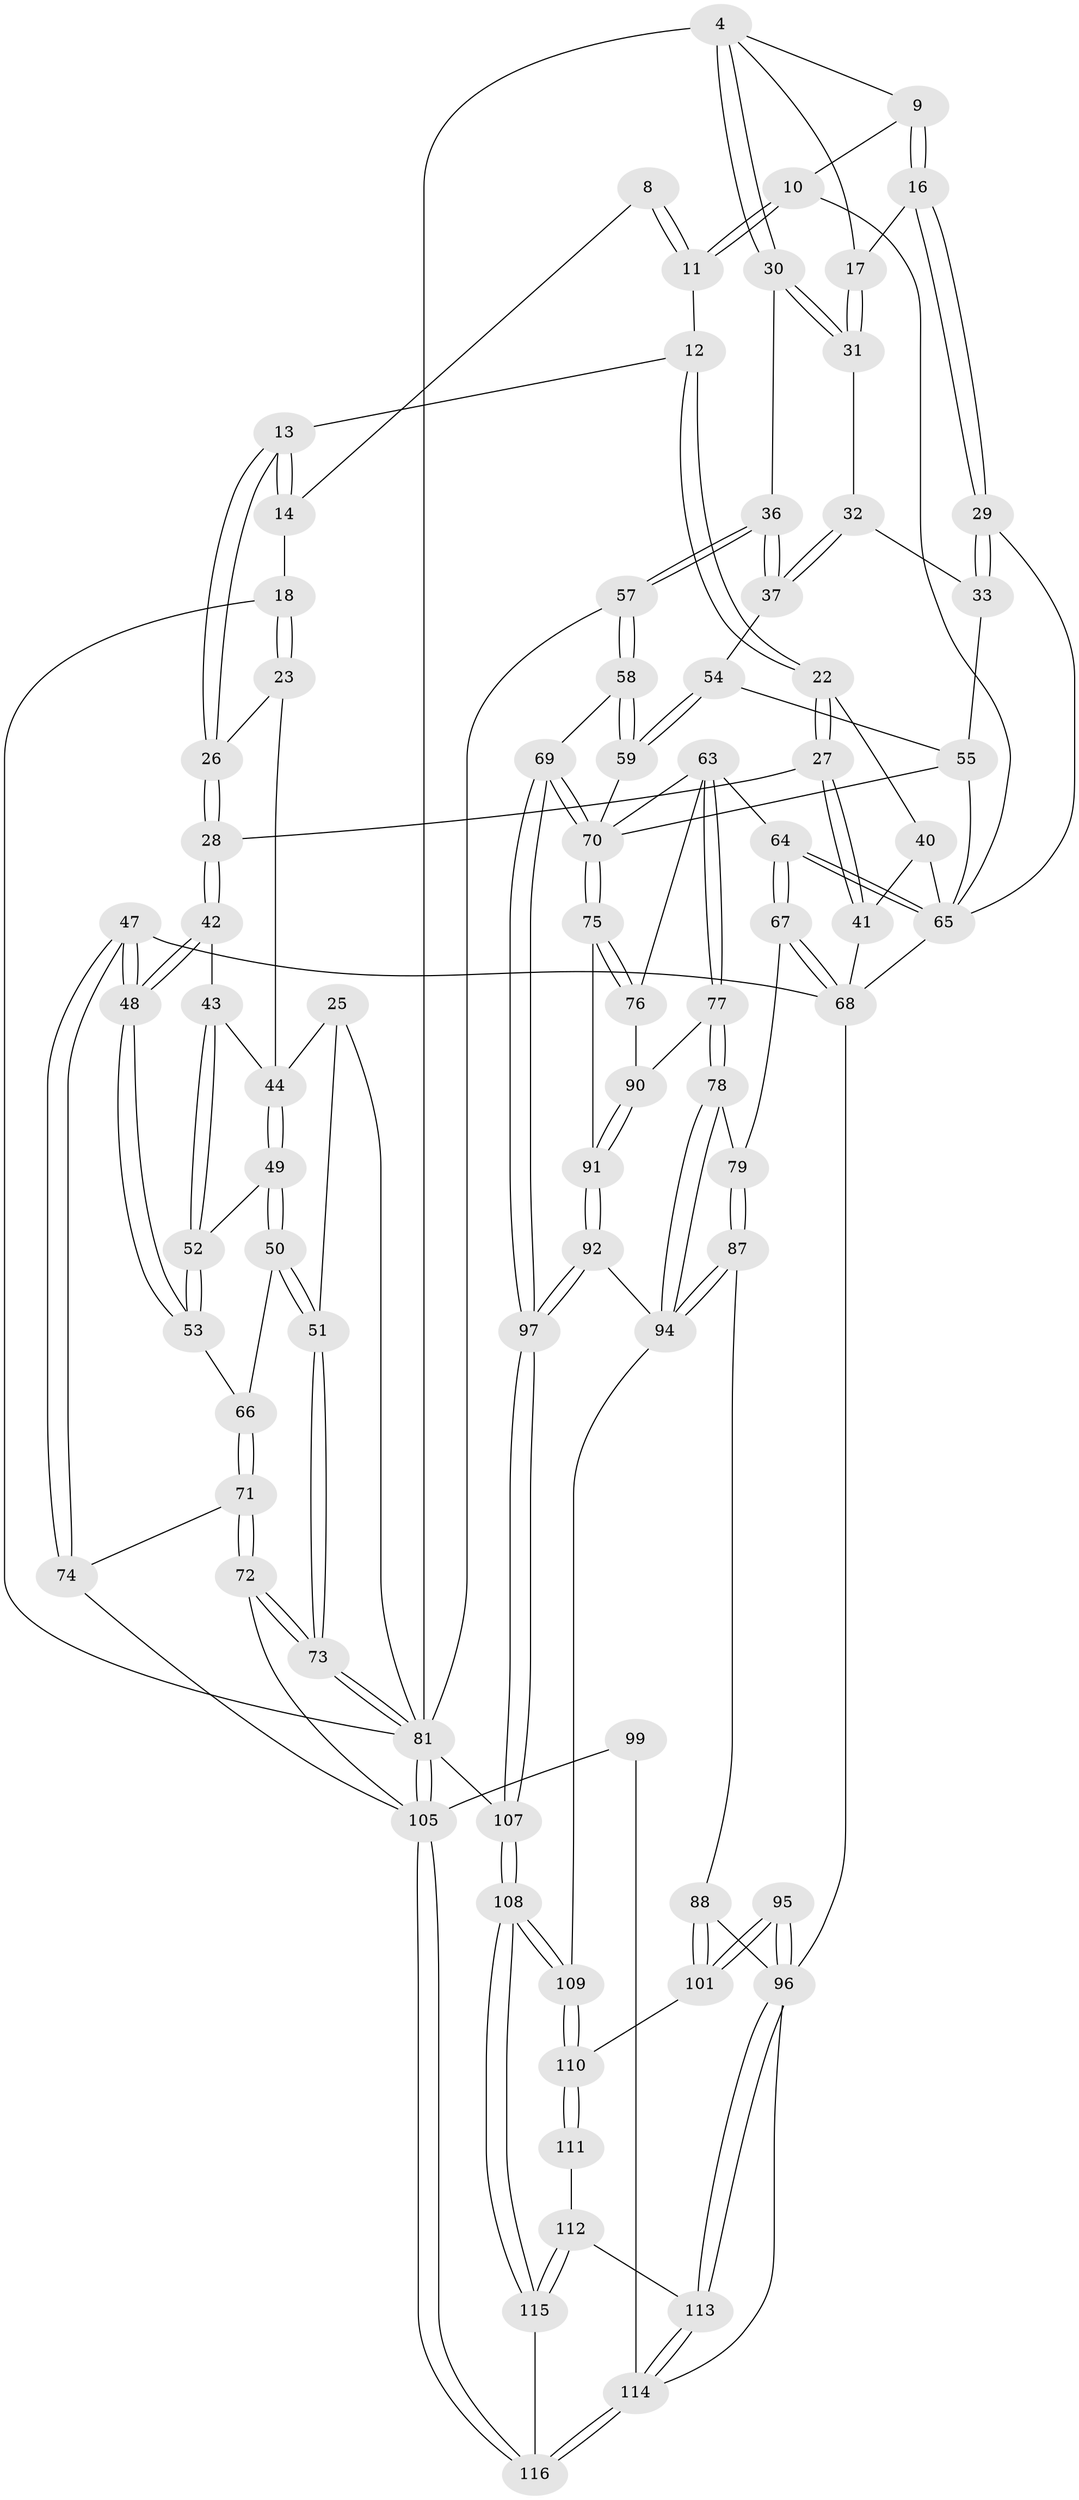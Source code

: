 // original degree distribution, {3: 0.017241379310344827, 4: 0.22413793103448276, 6: 0.20689655172413793, 5: 0.5517241379310345}
// Generated by graph-tools (version 1.1) at 2025/05/03/04/25 22:05:08]
// undirected, 81 vertices, 196 edges
graph export_dot {
graph [start="1"]
  node [color=gray90,style=filled];
  4 [pos="+1+0",super="+3+2"];
  8 [pos="+0.4504058658890823+0"];
  9 [pos="+0.6556324040533922+0.07971643171723476"];
  10 [pos="+0.549543814493009+0.11427583202788756"];
  11 [pos="+0.4705157898726733+0.04590523131531315"];
  12 [pos="+0.3926568238814868+0.09611283036956936"];
  13 [pos="+0.2773990757287545+0.09710647697471919"];
  14 [pos="+0.27492121464501595+0.09454832072998968",super="+7"];
  16 [pos="+0.7526020529484677+0.1704059137228372"];
  17 [pos="+0.8347084394343728+0.16160975159700935",super="+15"];
  18 [pos="+0.1483777943470332+0.1366118962042422",super="+6"];
  22 [pos="+0.4178320124225053+0.2700606820061649"];
  23 [pos="+0.11404048217817979+0.20069174223749564"];
  25 [pos="+0+0.21429486370883805"];
  26 [pos="+0.28313680272426994+0.2706030971131485"];
  27 [pos="+0.3602276928389419+0.2963237899709259"];
  28 [pos="+0.28809047709026664+0.27977683710243945"];
  29 [pos="+0.7379949110134977+0.24261263706437036"];
  30 [pos="+1+0"];
  31 [pos="+0.961459039364161+0.18634101173990222"];
  32 [pos="+0.8981811563510563+0.29238888704771004"];
  33 [pos="+0.7459163503238087+0.31492207138191786"];
  36 [pos="+1+0.4229337883740558"];
  37 [pos="+0.976347437966706+0.4175635642228281"];
  40 [pos="+0.49584142821444+0.4117368622990498",super="+21"];
  41 [pos="+0.37144492887047975+0.3526461609622275"];
  42 [pos="+0.23523945355924966+0.33963753499911015"];
  43 [pos="+0.19066113922569403+0.35965292120978615"];
  44 [pos="+0.10259989386560148+0.347867867288848",super="+24"];
  47 [pos="+0.3508672236709714+0.57203394438782"];
  48 [pos="+0.30883537787184123+0.5370866487365764"];
  49 [pos="+0.08075345413918712+0.48664157751797366"];
  50 [pos="+0.06682371409167742+0.5057423063883438"];
  51 [pos="+0+0.45459909875171783"];
  52 [pos="+0.18088076490214125+0.4527908182758735"];
  53 [pos="+0.22911847621950068+0.5061933905414964"];
  54 [pos="+0.913126895275029+0.45375610876684513"];
  55 [pos="+0.7982251827726536+0.4435766145260094",super="+34"];
  57 [pos="+1+0.7133903277011696"];
  58 [pos="+1+0.716168351287102"];
  59 [pos="+0.9142375066854385+0.5636288467155777"];
  63 [pos="+0.6848610736094154+0.5948822952902413",super="+62"];
  64 [pos="+0.6486891359539774+0.5074640760970986"];
  65 [pos="+0.6523246304571163+0.4862671112462319",super="+38+39"];
  66 [pos="+0.0961928811992411+0.5555554112244482"];
  67 [pos="+0.46770152407857624+0.6184187478358685"];
  68 [pos="+0.4326001211736439+0.6162820108983775",super="+46+56"];
  69 [pos="+0.9027330692738145+0.7857173345101389"];
  70 [pos="+0.8591059035744599+0.7342574535771024",super="+60+61"];
  71 [pos="+0.09771815590766823+0.5644895955822005"];
  72 [pos="+0+0.742766135159444"];
  73 [pos="+0+0.7489431245634736"];
  74 [pos="+0.21270025391420427+0.7007871361954615"];
  75 [pos="+0.7914266055614734+0.6744418145706573"];
  76 [pos="+0.7806124738796568+0.6544439623265889"];
  77 [pos="+0.6087130986056446+0.684372817167315"];
  78 [pos="+0.6061049919883371+0.6851389887745832"];
  79 [pos="+0.5161572412563794+0.6499377919230476"];
  81 [pos="+0+1",super="+5+80"];
  87 [pos="+0.5513690716464077+0.82463873296897"];
  88 [pos="+0.5249121154430445+0.8201531834972312"];
  90 [pos="+0.655802768926411+0.7164003755738485"];
  91 [pos="+0.6882879073486773+0.7715116073234339"];
  92 [pos="+0.6764592847700831+0.8436502980815788"];
  94 [pos="+0.5720054678390002+0.8323437931955028",super="+93"];
  95 [pos="+0.3649040912836109+0.8693764504974316"];
  96 [pos="+0.34525300955419586+0.8745160447337539",super="+83+82+89"];
  97 [pos="+0.8210844557320431+0.9187180165852601"];
  99 [pos="+0.12787268007071792+0.9567901329759483",super="+85"];
  101 [pos="+0.40927189318805784+0.8655334423116832"];
  105 [pos="+0+1",super="+100+86"];
  107 [pos="+0.8493816473972915+1"];
  108 [pos="+0.6770066436704671+1"];
  109 [pos="+0.6368247716414841+1",super="+102"];
  110 [pos="+0.5443331202148902+1",super="+103+104"];
  111 [pos="+0.5010212702654181+0.9513164629469202"];
  112 [pos="+0.48561253347521544+0.9605297528316286"];
  113 [pos="+0.34511153214419554+0.9822589999423472"];
  114 [pos="+0.33576443339991346+1",super="+106+84"];
  115 [pos="+0.4644530075377931+1"];
  116 [pos="+0.3404353731019186+1"];
  4 -- 30;
  4 -- 30;
  4 -- 17 [weight=2];
  4 -- 9;
  4 -- 81 [weight=2];
  8 -- 11;
  8 -- 11;
  8 -- 14;
  9 -- 10;
  9 -- 16;
  9 -- 16;
  10 -- 11;
  10 -- 11;
  10 -- 65;
  11 -- 12;
  12 -- 13;
  12 -- 22;
  12 -- 22;
  13 -- 14;
  13 -- 14;
  13 -- 26;
  13 -- 26;
  14 -- 18 [weight=2];
  16 -- 29;
  16 -- 29;
  16 -- 17;
  17 -- 31;
  17 -- 31;
  18 -- 23;
  18 -- 23;
  18 -- 81;
  22 -- 27;
  22 -- 27;
  22 -- 40;
  23 -- 26;
  23 -- 44;
  25 -- 51;
  25 -- 81;
  25 -- 44;
  26 -- 28;
  26 -- 28;
  27 -- 28;
  27 -- 41;
  27 -- 41;
  28 -- 42;
  28 -- 42;
  29 -- 33;
  29 -- 33;
  29 -- 65;
  30 -- 31;
  30 -- 31;
  30 -- 36;
  31 -- 32;
  32 -- 33;
  32 -- 37;
  32 -- 37;
  33 -- 55;
  36 -- 37;
  36 -- 37;
  36 -- 57;
  36 -- 57;
  37 -- 54;
  40 -- 41;
  40 -- 65 [weight=2];
  41 -- 68;
  42 -- 43;
  42 -- 48;
  42 -- 48;
  43 -- 44;
  43 -- 52;
  43 -- 52;
  44 -- 49;
  44 -- 49;
  47 -- 48;
  47 -- 48;
  47 -- 74;
  47 -- 74;
  47 -- 68;
  48 -- 53;
  48 -- 53;
  49 -- 50;
  49 -- 50;
  49 -- 52;
  50 -- 51;
  50 -- 51;
  50 -- 66;
  51 -- 73;
  51 -- 73;
  52 -- 53;
  52 -- 53;
  53 -- 66;
  54 -- 55;
  54 -- 59;
  54 -- 59;
  55 -- 70;
  55 -- 65;
  57 -- 58;
  57 -- 58;
  57 -- 81;
  58 -- 59;
  58 -- 59;
  58 -- 69;
  59 -- 70;
  63 -- 64;
  63 -- 77;
  63 -- 77;
  63 -- 76;
  63 -- 70;
  64 -- 65;
  64 -- 65;
  64 -- 67;
  64 -- 67;
  65 -- 68 [weight=2];
  66 -- 71;
  66 -- 71;
  67 -- 68;
  67 -- 68;
  67 -- 79;
  68 -- 96;
  69 -- 70;
  69 -- 70;
  69 -- 97;
  69 -- 97;
  70 -- 75;
  70 -- 75;
  71 -- 72;
  71 -- 72;
  71 -- 74;
  72 -- 73;
  72 -- 73;
  72 -- 105;
  73 -- 81;
  73 -- 81;
  74 -- 105;
  75 -- 76;
  75 -- 76;
  75 -- 91;
  76 -- 90;
  77 -- 78;
  77 -- 78;
  77 -- 90;
  78 -- 79;
  78 -- 94;
  78 -- 94;
  79 -- 87;
  79 -- 87;
  81 -- 105;
  81 -- 105;
  81 -- 107;
  87 -- 88;
  87 -- 94;
  87 -- 94;
  88 -- 101;
  88 -- 101;
  88 -- 96;
  90 -- 91;
  90 -- 91;
  91 -- 92;
  91 -- 92;
  92 -- 97;
  92 -- 97;
  92 -- 94;
  94 -- 109;
  95 -- 96 [weight=2];
  95 -- 96;
  95 -- 101;
  95 -- 101;
  96 -- 113;
  96 -- 113;
  96 -- 114;
  97 -- 107;
  97 -- 107;
  99 -- 105 [weight=2];
  99 -- 114 [weight=2];
  101 -- 110;
  105 -- 116;
  105 -- 116;
  107 -- 108;
  107 -- 108;
  108 -- 109;
  108 -- 109;
  108 -- 115;
  108 -- 115;
  109 -- 110 [weight=2];
  109 -- 110;
  110 -- 111 [weight=2];
  110 -- 111;
  111 -- 112;
  112 -- 113;
  112 -- 115;
  112 -- 115;
  113 -- 114;
  113 -- 114;
  114 -- 116;
  114 -- 116;
  115 -- 116;
}
